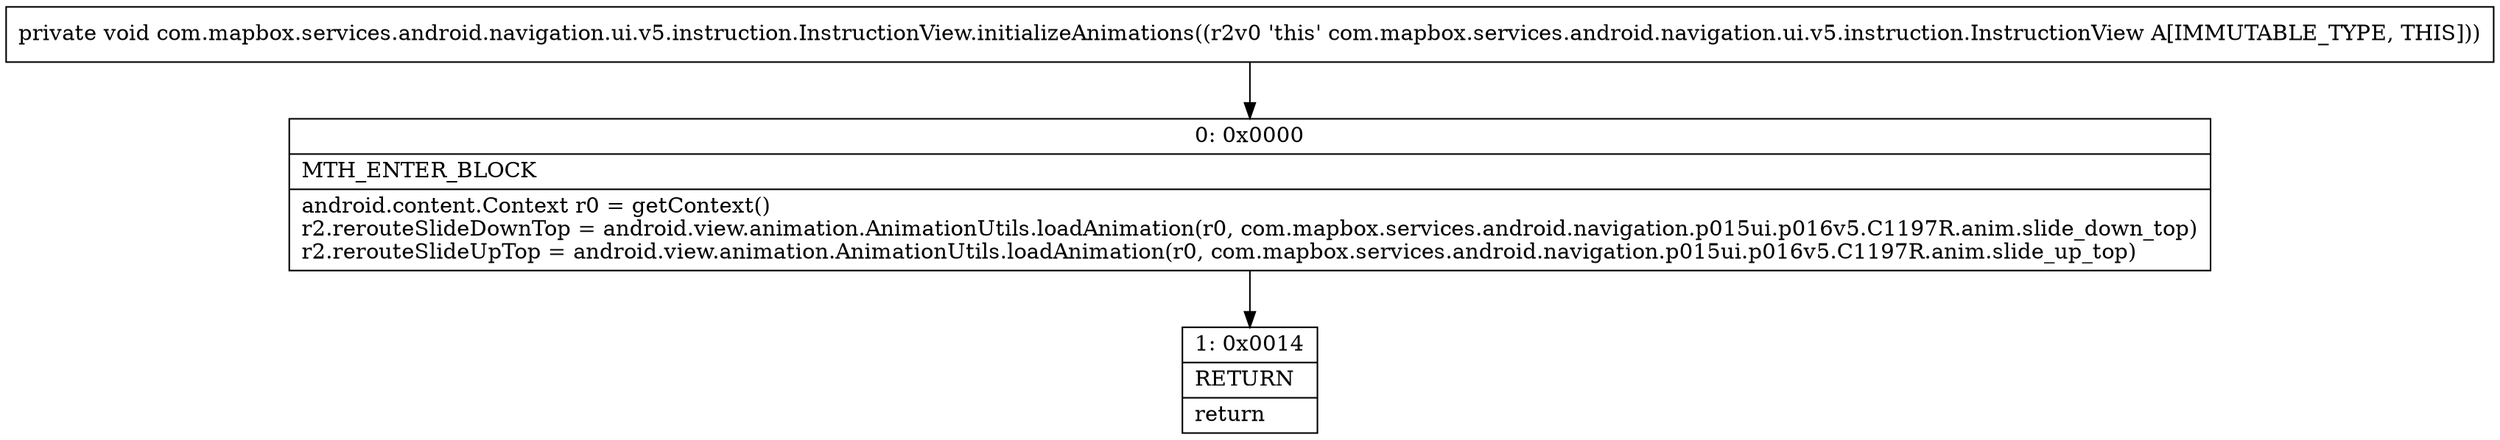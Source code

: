 digraph "CFG forcom.mapbox.services.android.navigation.ui.v5.instruction.InstructionView.initializeAnimations()V" {
Node_0 [shape=record,label="{0\:\ 0x0000|MTH_ENTER_BLOCK\l|android.content.Context r0 = getContext()\lr2.rerouteSlideDownTop = android.view.animation.AnimationUtils.loadAnimation(r0, com.mapbox.services.android.navigation.p015ui.p016v5.C1197R.anim.slide_down_top)\lr2.rerouteSlideUpTop = android.view.animation.AnimationUtils.loadAnimation(r0, com.mapbox.services.android.navigation.p015ui.p016v5.C1197R.anim.slide_up_top)\l}"];
Node_1 [shape=record,label="{1\:\ 0x0014|RETURN\l|return\l}"];
MethodNode[shape=record,label="{private void com.mapbox.services.android.navigation.ui.v5.instruction.InstructionView.initializeAnimations((r2v0 'this' com.mapbox.services.android.navigation.ui.v5.instruction.InstructionView A[IMMUTABLE_TYPE, THIS])) }"];
MethodNode -> Node_0;
Node_0 -> Node_1;
}


